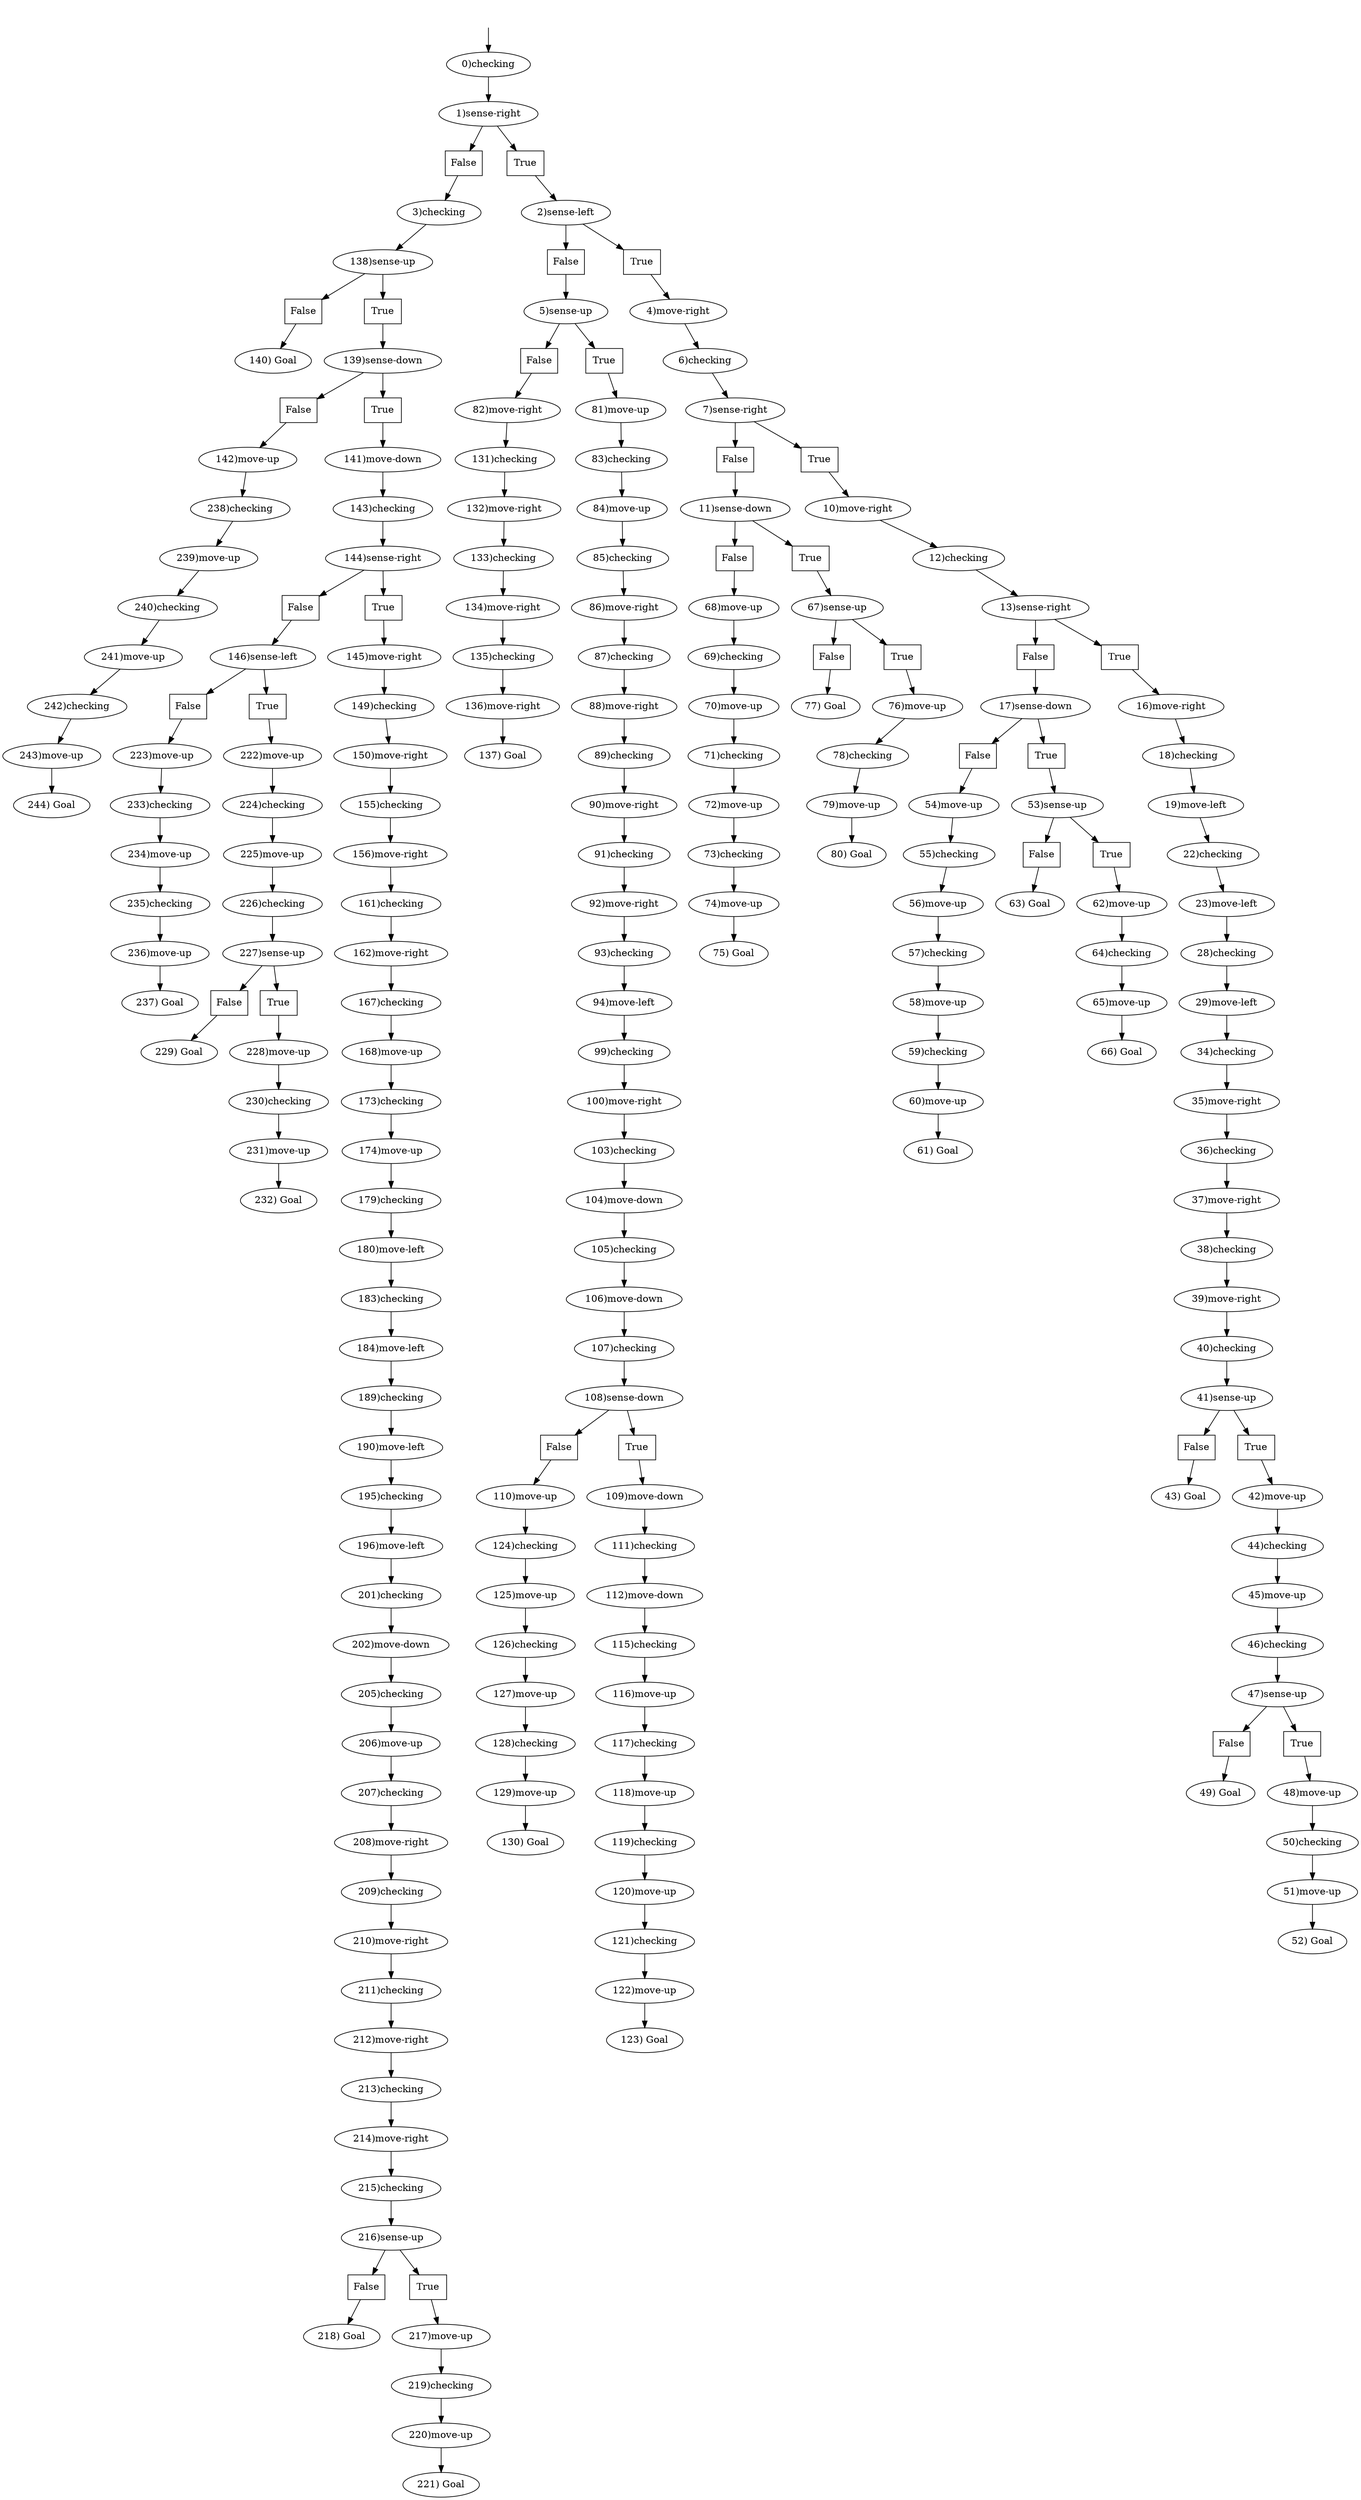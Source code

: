 digraph contingent_plan {
	_nil [style="invis"];
	0 [label="0)checking"];
	1 [label="1)sense-right"];
	4 [label="2)sense-left"];
	5 [label="3)checking"];
	8 [label="4)move-right"];
	9 [label="5)sense-up"];
	10 [label="6)checking"];
	11 [label="7)sense-right"];
	14 [label="10)move-right"];
	15 [label="11)sense-down"];
	16 [label="12)checking"];
	17 [label="13)sense-right"];
	20 [label="16)move-right"];
	21 [label="17)sense-down"];
	22 [label="18)checking"];
	23 [label="19)move-left"];
	24 [label="22)checking"];
	25 [label="23)move-left"];
	26 [label="28)checking"];
	27 [label="29)move-left"];
	28 [label="34)checking"];
	29 [label="35)move-right"];
	30 [label="36)checking"];
	31 [label="37)move-right"];
	32 [label="38)checking"];
	33 [label="39)move-right"];
	34 [label="40)checking"];
	35 [label="41)sense-up"];
	38 [label="42)move-up"];
	39 [label="43) Goal"];
	40 [label="44)checking"];
	41 [label="45)move-up"];
	42 [label="46)checking"];
	43 [label="47)sense-up"];
	46 [label="48)move-up"];
	47 [label="49) Goal"];
	48 [label="50)checking"];
	49 [label="51)move-up"];
	50 [label="52) Goal"];
	53 [label="53)sense-up"];
	54 [label="54)move-up"];
	57 [label="62)move-up"];
	58 [label="63) Goal"];
	59 [label="64)checking"];
	60 [label="65)move-up"];
	61 [label="66) Goal"];
	62 [label="55)checking"];
	63 [label="56)move-up"];
	64 [label="57)checking"];
	65 [label="58)move-up"];
	66 [label="59)checking"];
	67 [label="60)move-up"];
	68 [label="61) Goal"];
	71 [label="67)sense-up"];
	72 [label="68)move-up"];
	75 [label="76)move-up"];
	76 [label="77) Goal"];
	77 [label="78)checking"];
	78 [label="79)move-up"];
	79 [label="80) Goal"];
	80 [label="69)checking"];
	81 [label="70)move-up"];
	82 [label="71)checking"];
	83 [label="72)move-up"];
	84 [label="73)checking"];
	85 [label="74)move-up"];
	86 [label="75) Goal"];
	89 [label="81)move-up"];
	90 [label="82)move-right"];
	91 [label="83)checking"];
	92 [label="84)move-up"];
	93 [label="85)checking"];
	94 [label="86)move-right"];
	95 [label="87)checking"];
	96 [label="88)move-right"];
	97 [label="89)checking"];
	98 [label="90)move-right"];
	99 [label="91)checking"];
	100 [label="92)move-right"];
	101 [label="93)checking"];
	102 [label="94)move-left"];
	103 [label="99)checking"];
	104 [label="100)move-right"];
	105 [label="103)checking"];
	106 [label="104)move-down"];
	107 [label="105)checking"];
	108 [label="106)move-down"];
	109 [label="107)checking"];
	110 [label="108)sense-down"];
	113 [label="109)move-down"];
	114 [label="110)move-up"];
	115 [label="111)checking"];
	116 [label="112)move-down"];
	117 [label="115)checking"];
	118 [label="116)move-up"];
	119 [label="117)checking"];
	120 [label="118)move-up"];
	121 [label="119)checking"];
	122 [label="120)move-up"];
	123 [label="121)checking"];
	124 [label="122)move-up"];
	125 [label="123) Goal"];
	126 [label="124)checking"];
	127 [label="125)move-up"];
	128 [label="126)checking"];
	129 [label="127)move-up"];
	130 [label="128)checking"];
	131 [label="129)move-up"];
	132 [label="130) Goal"];
	133 [label="131)checking"];
	134 [label="132)move-right"];
	135 [label="133)checking"];
	136 [label="134)move-right"];
	137 [label="135)checking"];
	138 [label="136)move-right"];
	139 [label="137) Goal"];
	140 [label="138)sense-up"];
	143 [label="139)sense-down"];
	144 [label="140) Goal"];
	147 [label="141)move-down"];
	148 [label="142)move-up"];
	149 [label="143)checking"];
	150 [label="144)sense-right"];
	153 [label="145)move-right"];
	154 [label="146)sense-left"];
	155 [label="149)checking"];
	156 [label="150)move-right"];
	157 [label="155)checking"];
	158 [label="156)move-right"];
	159 [label="161)checking"];
	160 [label="162)move-right"];
	161 [label="167)checking"];
	162 [label="168)move-up"];
	163 [label="173)checking"];
	164 [label="174)move-up"];
	165 [label="179)checking"];
	166 [label="180)move-left"];
	167 [label="183)checking"];
	168 [label="184)move-left"];
	169 [label="189)checking"];
	170 [label="190)move-left"];
	171 [label="195)checking"];
	172 [label="196)move-left"];
	173 [label="201)checking"];
	174 [label="202)move-down"];
	175 [label="205)checking"];
	176 [label="206)move-up"];
	177 [label="207)checking"];
	178 [label="208)move-right"];
	179 [label="209)checking"];
	180 [label="210)move-right"];
	181 [label="211)checking"];
	182 [label="212)move-right"];
	183 [label="213)checking"];
	184 [label="214)move-right"];
	185 [label="215)checking"];
	186 [label="216)sense-up"];
	189 [label="217)move-up"];
	190 [label="218) Goal"];
	191 [label="219)checking"];
	192 [label="220)move-up"];
	193 [label="221) Goal"];
	196 [label="222)move-up"];
	197 [label="223)move-up"];
	198 [label="224)checking"];
	199 [label="225)move-up"];
	200 [label="226)checking"];
	201 [label="227)sense-up"];
	204 [label="228)move-up"];
	205 [label="229) Goal"];
	206 [label="230)checking"];
	207 [label="231)move-up"];
	208 [label="232) Goal"];
	209 [label="233)checking"];
	210 [label="234)move-up"];
	211 [label="235)checking"];
	212 [label="236)move-up"];
	213 [label="237) Goal"];
	214 [label="238)checking"];
	215 [label="239)move-up"];
	216 [label="240)checking"];
	217 [label="241)move-up"];
	218 [label="242)checking"];
	219 [label="243)move-up"];
	220 [label="244) Goal"];
	2 [label="False" ,shape="box"];
	3 [label="True" ,shape="box"];
	6 [label="False" ,shape="box"];
	7 [label="True" ,shape="box"];
	12 [label="False" ,shape="box"];
	13 [label="True" ,shape="box"];
	18 [label="False" ,shape="box"];
	19 [label="True" ,shape="box"];
	36 [label="False" ,shape="box"];
	37 [label="True" ,shape="box"];
	44 [label="False" ,shape="box"];
	45 [label="True" ,shape="box"];
	51 [label="False" ,shape="box"];
	52 [label="True" ,shape="box"];
	55 [label="False" ,shape="box"];
	56 [label="True" ,shape="box"];
	69 [label="False" ,shape="box"];
	70 [label="True" ,shape="box"];
	73 [label="False" ,shape="box"];
	74 [label="True" ,shape="box"];
	87 [label="False" ,shape="box"];
	88 [label="True" ,shape="box"];
	111 [label="False" ,shape="box"];
	112 [label="True" ,shape="box"];
	141 [label="False" ,shape="box"];
	142 [label="True" ,shape="box"];
	145 [label="False" ,shape="box"];
	146 [label="True" ,shape="box"];
	151 [label="False" ,shape="box"];
	152 [label="True" ,shape="box"];
	187 [label="False" ,shape="box"];
	188 [label="True" ,shape="box"];
	194 [label="False" ,shape="box"];
	195 [label="True" ,shape="box"];
	202 [label="False" ,shape="box"];
	203 [label="True" ,shape="box"];
	1 -> 2;
	2 -> 5;
	1 -> 3;
	3 -> 4;
	4 -> 6;
	6 -> 9;
	4 -> 7;
	7 -> 8;
	11 -> 12;
	12 -> 15;
	11 -> 13;
	13 -> 14;
	17 -> 18;
	18 -> 21;
	17 -> 19;
	19 -> 20;
	35 -> 36;
	36 -> 39;
	35 -> 37;
	37 -> 38;
	43 -> 44;
	44 -> 47;
	43 -> 45;
	45 -> 46;
	49 -> 50;
	48 -> 49;
	46 -> 48;
	42 -> 43;
	41 -> 42;
	40 -> 41;
	38 -> 40;
	34 -> 35;
	33 -> 34;
	32 -> 33;
	31 -> 32;
	30 -> 31;
	29 -> 30;
	28 -> 29;
	27 -> 28;
	26 -> 27;
	25 -> 26;
	24 -> 25;
	23 -> 24;
	22 -> 23;
	20 -> 22;
	21 -> 51;
	51 -> 54;
	21 -> 52;
	52 -> 53;
	53 -> 55;
	55 -> 58;
	53 -> 56;
	56 -> 57;
	60 -> 61;
	59 -> 60;
	57 -> 59;
	67 -> 68;
	66 -> 67;
	65 -> 66;
	64 -> 65;
	63 -> 64;
	62 -> 63;
	54 -> 62;
	16 -> 17;
	14 -> 16;
	15 -> 69;
	69 -> 72;
	15 -> 70;
	70 -> 71;
	71 -> 73;
	73 -> 76;
	71 -> 74;
	74 -> 75;
	78 -> 79;
	77 -> 78;
	75 -> 77;
	85 -> 86;
	84 -> 85;
	83 -> 84;
	82 -> 83;
	81 -> 82;
	80 -> 81;
	72 -> 80;
	10 -> 11;
	8 -> 10;
	9 -> 87;
	87 -> 90;
	9 -> 88;
	88 -> 89;
	110 -> 111;
	111 -> 114;
	110 -> 112;
	112 -> 113;
	124 -> 125;
	123 -> 124;
	122 -> 123;
	121 -> 122;
	120 -> 121;
	119 -> 120;
	118 -> 119;
	117 -> 118;
	116 -> 117;
	115 -> 116;
	113 -> 115;
	131 -> 132;
	130 -> 131;
	129 -> 130;
	128 -> 129;
	127 -> 128;
	126 -> 127;
	114 -> 126;
	109 -> 110;
	108 -> 109;
	107 -> 108;
	106 -> 107;
	105 -> 106;
	104 -> 105;
	103 -> 104;
	102 -> 103;
	101 -> 102;
	100 -> 101;
	99 -> 100;
	98 -> 99;
	97 -> 98;
	96 -> 97;
	95 -> 96;
	94 -> 95;
	93 -> 94;
	92 -> 93;
	91 -> 92;
	89 -> 91;
	138 -> 139;
	137 -> 138;
	136 -> 137;
	135 -> 136;
	134 -> 135;
	133 -> 134;
	90 -> 133;
	140 -> 141;
	141 -> 144;
	140 -> 142;
	142 -> 143;
	143 -> 145;
	145 -> 148;
	143 -> 146;
	146 -> 147;
	150 -> 151;
	151 -> 154;
	150 -> 152;
	152 -> 153;
	186 -> 187;
	187 -> 190;
	186 -> 188;
	188 -> 189;
	192 -> 193;
	191 -> 192;
	189 -> 191;
	185 -> 186;
	184 -> 185;
	183 -> 184;
	182 -> 183;
	181 -> 182;
	180 -> 181;
	179 -> 180;
	178 -> 179;
	177 -> 178;
	176 -> 177;
	175 -> 176;
	174 -> 175;
	173 -> 174;
	172 -> 173;
	171 -> 172;
	170 -> 171;
	169 -> 170;
	168 -> 169;
	167 -> 168;
	166 -> 167;
	165 -> 166;
	164 -> 165;
	163 -> 164;
	162 -> 163;
	161 -> 162;
	160 -> 161;
	159 -> 160;
	158 -> 159;
	157 -> 158;
	156 -> 157;
	155 -> 156;
	153 -> 155;
	154 -> 194;
	194 -> 197;
	154 -> 195;
	195 -> 196;
	201 -> 202;
	202 -> 205;
	201 -> 203;
	203 -> 204;
	207 -> 208;
	206 -> 207;
	204 -> 206;
	200 -> 201;
	199 -> 200;
	198 -> 199;
	196 -> 198;
	212 -> 213;
	211 -> 212;
	210 -> 211;
	209 -> 210;
	197 -> 209;
	149 -> 150;
	147 -> 149;
	219 -> 220;
	218 -> 219;
	217 -> 218;
	216 -> 217;
	215 -> 216;
	214 -> 215;
	148 -> 214;
	5 -> 140;
	0 -> 1;
	_nil -> 0 [label=""];
}
